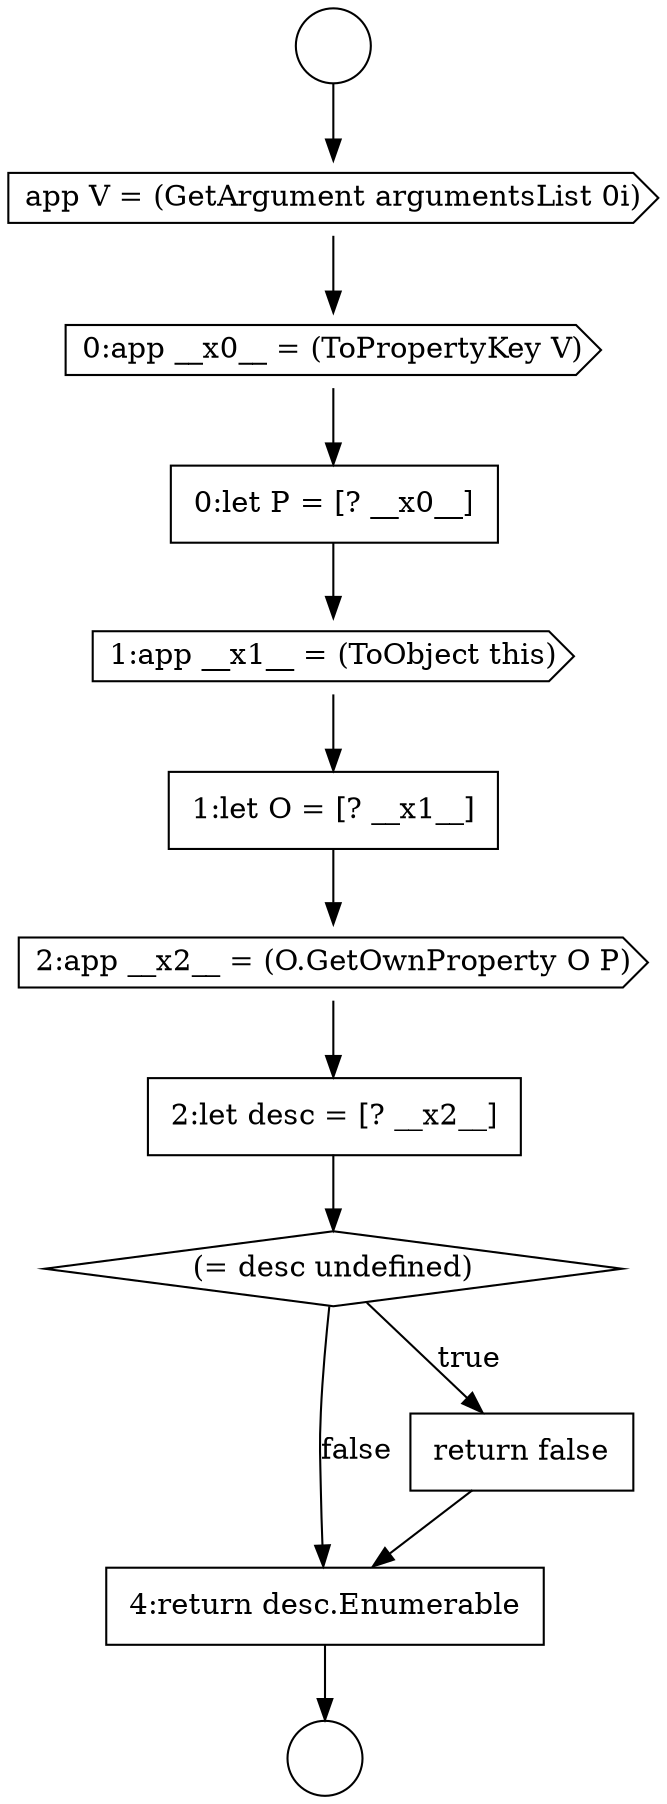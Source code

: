 digraph {
  node11468 [shape=none, margin=0, label=<<font color="black">
    <table border="0" cellborder="1" cellspacing="0" cellpadding="10">
      <tr><td align="left">4:return desc.Enumerable</td></tr>
    </table>
  </font>> color="black" fillcolor="white" style=filled]
  node11458 [shape=circle label=" " color="black" fillcolor="white" style=filled]
  node11463 [shape=none, margin=0, label=<<font color="black">
    <table border="0" cellborder="1" cellspacing="0" cellpadding="10">
      <tr><td align="left">1:let O = [? __x1__]</td></tr>
    </table>
  </font>> color="black" fillcolor="white" style=filled]
  node11467 [shape=none, margin=0, label=<<font color="black">
    <table border="0" cellborder="1" cellspacing="0" cellpadding="10">
      <tr><td align="left">return false</td></tr>
    </table>
  </font>> color="black" fillcolor="white" style=filled]
  node11466 [shape=diamond, label=<<font color="black">(= desc undefined)</font>> color="black" fillcolor="white" style=filled]
  node11465 [shape=none, margin=0, label=<<font color="black">
    <table border="0" cellborder="1" cellspacing="0" cellpadding="10">
      <tr><td align="left">2:let desc = [? __x2__]</td></tr>
    </table>
  </font>> color="black" fillcolor="white" style=filled]
  node11457 [shape=circle label=" " color="black" fillcolor="white" style=filled]
  node11462 [shape=cds, label=<<font color="black">1:app __x1__ = (ToObject this)</font>> color="black" fillcolor="white" style=filled]
  node11464 [shape=cds, label=<<font color="black">2:app __x2__ = (O.GetOwnProperty O P)</font>> color="black" fillcolor="white" style=filled]
  node11459 [shape=cds, label=<<font color="black">app V = (GetArgument argumentsList 0i)</font>> color="black" fillcolor="white" style=filled]
  node11461 [shape=none, margin=0, label=<<font color="black">
    <table border="0" cellborder="1" cellspacing="0" cellpadding="10">
      <tr><td align="left">0:let P = [? __x0__]</td></tr>
    </table>
  </font>> color="black" fillcolor="white" style=filled]
  node11460 [shape=cds, label=<<font color="black">0:app __x0__ = (ToPropertyKey V)</font>> color="black" fillcolor="white" style=filled]
  node11466 -> node11467 [label=<<font color="black">true</font>> color="black"]
  node11466 -> node11468 [label=<<font color="black">false</font>> color="black"]
  node11467 -> node11468 [ color="black"]
  node11468 -> node11458 [ color="black"]
  node11461 -> node11462 [ color="black"]
  node11465 -> node11466 [ color="black"]
  node11462 -> node11463 [ color="black"]
  node11459 -> node11460 [ color="black"]
  node11460 -> node11461 [ color="black"]
  node11463 -> node11464 [ color="black"]
  node11464 -> node11465 [ color="black"]
  node11457 -> node11459 [ color="black"]
}
